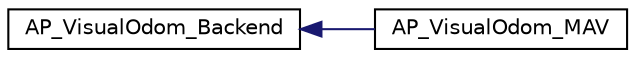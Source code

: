 digraph "Graphical Class Hierarchy"
{
 // INTERACTIVE_SVG=YES
  edge [fontname="Helvetica",fontsize="10",labelfontname="Helvetica",labelfontsize="10"];
  node [fontname="Helvetica",fontsize="10",shape=record];
  rankdir="LR";
  Node1 [label="AP_VisualOdom_Backend",height=0.2,width=0.4,color="black", fillcolor="white", style="filled",URL="$classAP__VisualOdom__Backend.html"];
  Node1 -> Node2 [dir="back",color="midnightblue",fontsize="10",style="solid",fontname="Helvetica"];
  Node2 [label="AP_VisualOdom_MAV",height=0.2,width=0.4,color="black", fillcolor="white", style="filled",URL="$classAP__VisualOdom__MAV.html"];
}
